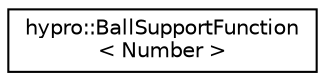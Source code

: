 digraph "Graphical Class Hierarchy"
{
  edge [fontname="Helvetica",fontsize="10",labelfontname="Helvetica",labelfontsize="10"];
  node [fontname="Helvetica",fontsize="10",shape=record];
  rankdir="LR";
  Node1 [label="hypro::BallSupportFunction\l\< Number \>",height=0.2,width=0.4,color="black", fillcolor="white", style="filled",URL="$classhypro_1_1BallSupportFunction.html"];
}
